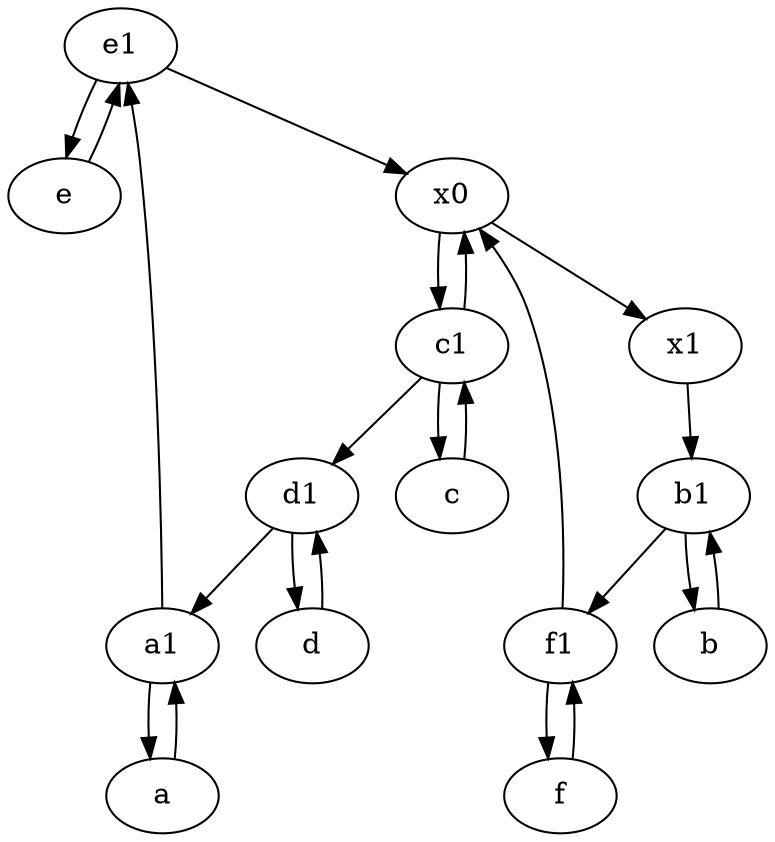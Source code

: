 digraph  {
	e1 [pos="25,45!"];
	b1 [pos="45,20!"];
	c [pos="20,10!"];
	f [pos="15,45!"];
	a1 [pos="40,15!"];
	e [pos="30,50!"];
	a [pos="40,10!"];
	x1;
	x0;
	b [pos="50,20!"];
	d [pos="20,30!"];
	d1 [pos="25,30!"];
	c1 [pos="30,15!"];
	f1;
	b1 -> b;
	f1 -> f;
	x1 -> b1;
	f -> f1;
	b1 -> f1;
	b -> b1;
	x0 -> x1;
	a -> a1;
	f1 -> x0;
	a1 -> e1;
	d1 -> a1;
	a1 -> a;
	c -> c1;
	c1 -> x0;
	e1 -> x0;
	x0 -> c1;
	c1 -> c;
	e1 -> e;
	d -> d1;
	e -> e1;
	c1 -> d1;
	d1 -> d;

	}